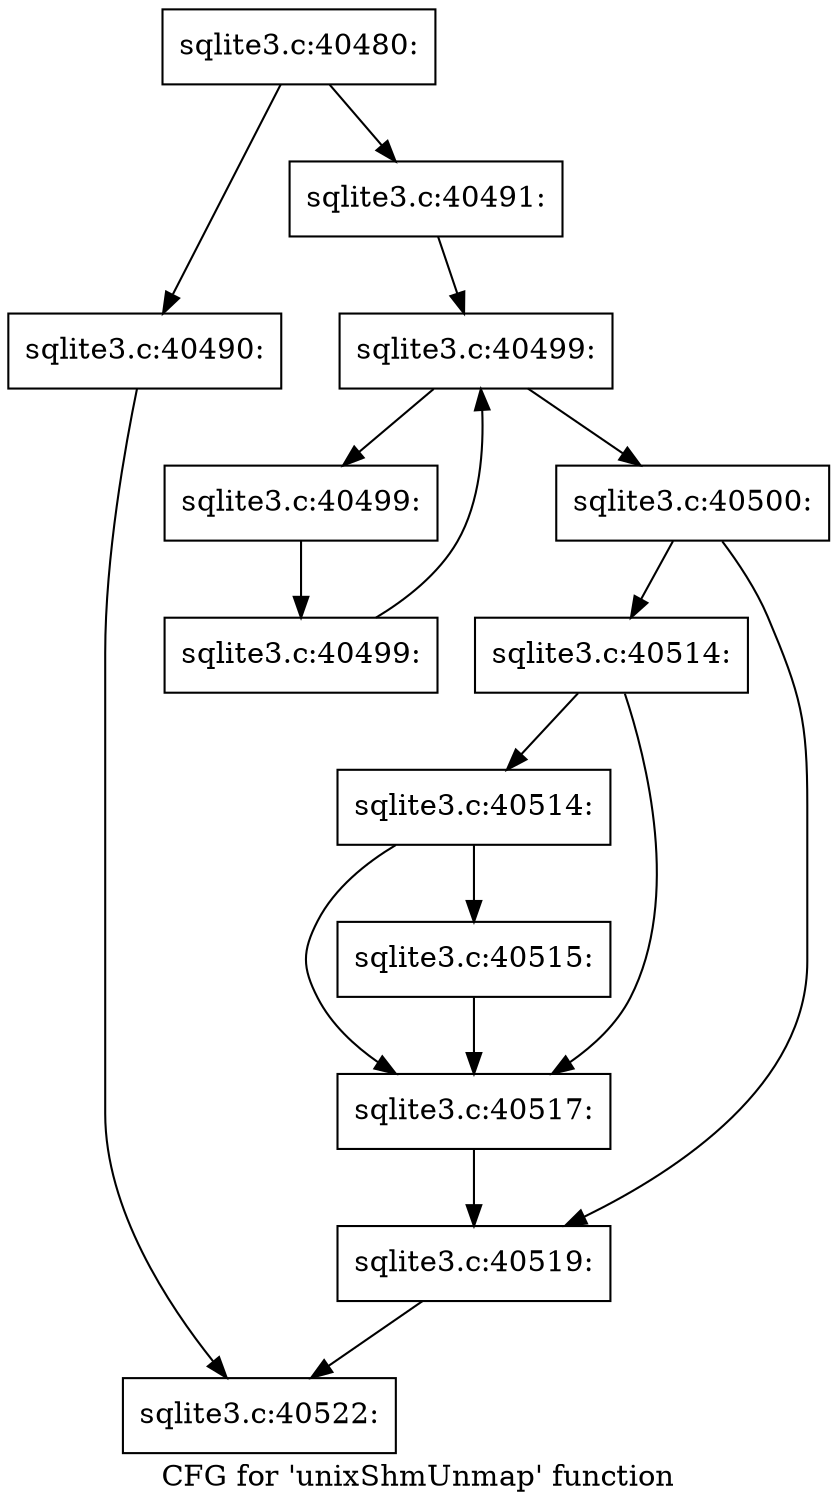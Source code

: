 digraph "CFG for 'unixShmUnmap' function" {
	label="CFG for 'unixShmUnmap' function";

	Node0x55c0f713f460 [shape=record,label="{sqlite3.c:40480:}"];
	Node0x55c0f713f460 -> Node0x55c0f7152fd0;
	Node0x55c0f713f460 -> Node0x55c0f7153020;
	Node0x55c0f7152fd0 [shape=record,label="{sqlite3.c:40490:}"];
	Node0x55c0f7152fd0 -> Node0x55c0f71515c0;
	Node0x55c0f7153020 [shape=record,label="{sqlite3.c:40491:}"];
	Node0x55c0f7153020 -> Node0x55c0f7153dd0;
	Node0x55c0f7153dd0 [shape=record,label="{sqlite3.c:40499:}"];
	Node0x55c0f7153dd0 -> Node0x55c0f7153ff0;
	Node0x55c0f7153dd0 -> Node0x55c0f7153a90;
	Node0x55c0f7153ff0 [shape=record,label="{sqlite3.c:40499:}"];
	Node0x55c0f7153ff0 -> Node0x55c0f7153f60;
	Node0x55c0f7153f60 [shape=record,label="{sqlite3.c:40499:}"];
	Node0x55c0f7153f60 -> Node0x55c0f7153dd0;
	Node0x55c0f7153a90 [shape=record,label="{sqlite3.c:40500:}"];
	Node0x55c0f7153a90 -> Node0x55c0f7155930;
	Node0x55c0f7153a90 -> Node0x55c0f7155980;
	Node0x55c0f7155930 [shape=record,label="{sqlite3.c:40514:}"];
	Node0x55c0f7155930 -> Node0x55c0f7155f90;
	Node0x55c0f7155930 -> Node0x55c0f7155f40;
	Node0x55c0f7155f90 [shape=record,label="{sqlite3.c:40514:}"];
	Node0x55c0f7155f90 -> Node0x55c0f7155ef0;
	Node0x55c0f7155f90 -> Node0x55c0f7155f40;
	Node0x55c0f7155ef0 [shape=record,label="{sqlite3.c:40515:}"];
	Node0x55c0f7155ef0 -> Node0x55c0f7155f40;
	Node0x55c0f7155f40 [shape=record,label="{sqlite3.c:40517:}"];
	Node0x55c0f7155f40 -> Node0x55c0f7155980;
	Node0x55c0f7155980 [shape=record,label="{sqlite3.c:40519:}"];
	Node0x55c0f7155980 -> Node0x55c0f71515c0;
	Node0x55c0f71515c0 [shape=record,label="{sqlite3.c:40522:}"];
}
